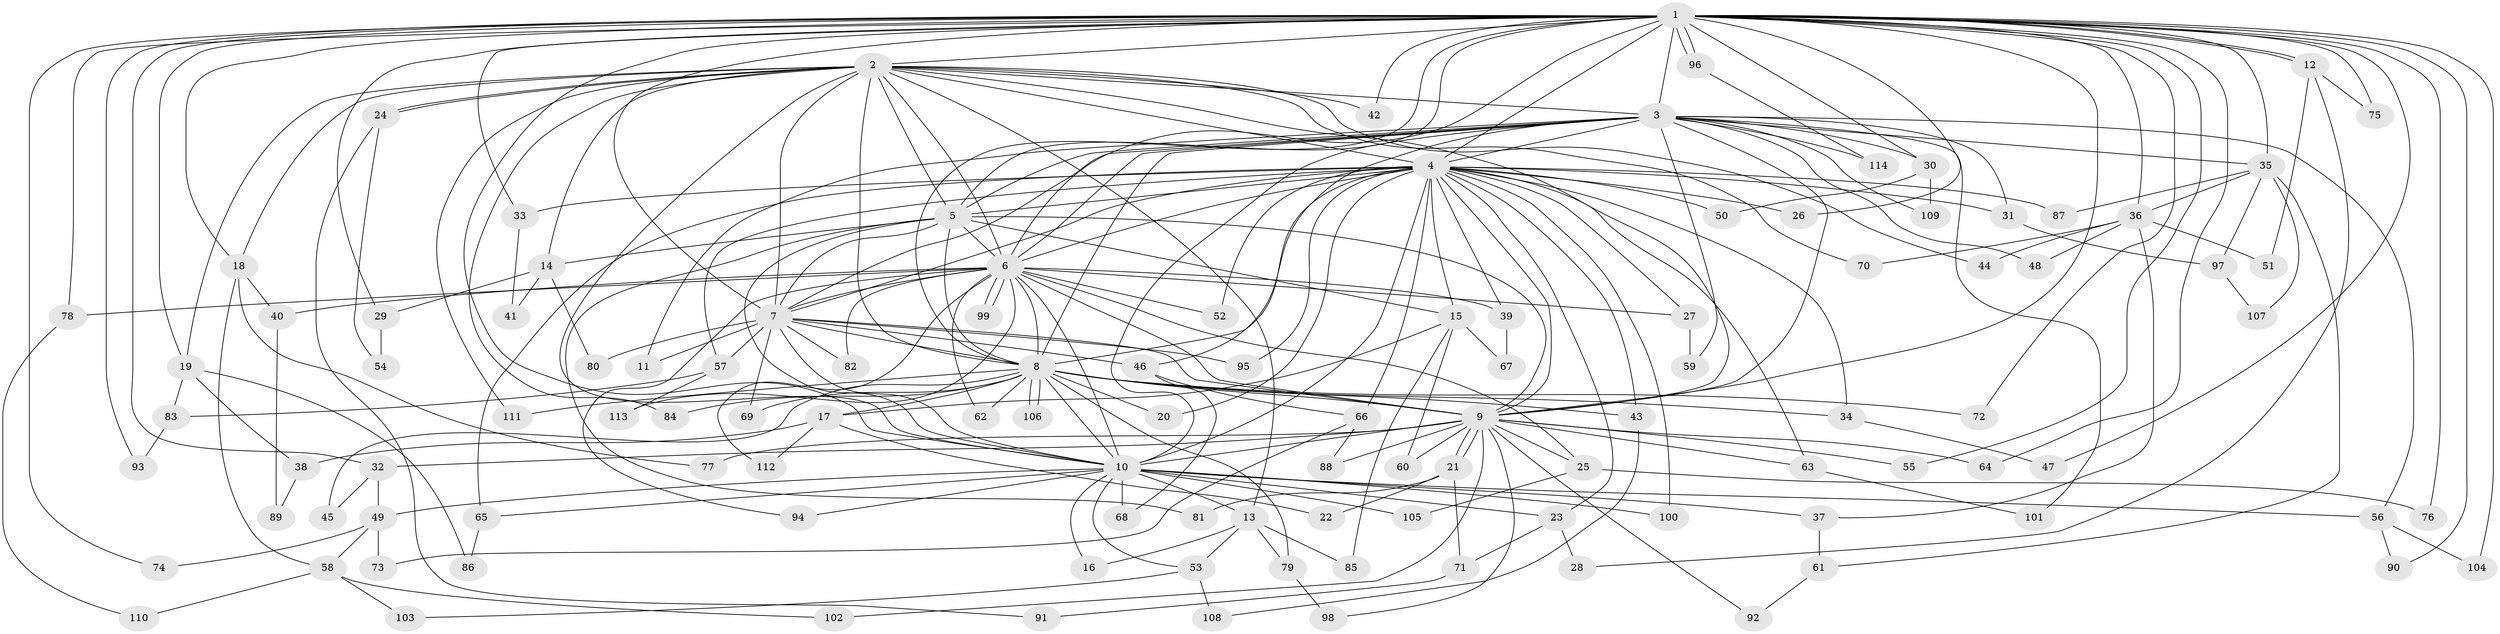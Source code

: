 // Generated by graph-tools (version 1.1) at 2025/11/02/27/25 16:11:03]
// undirected, 114 vertices, 253 edges
graph export_dot {
graph [start="1"]
  node [color=gray90,style=filled];
  1;
  2;
  3;
  4;
  5;
  6;
  7;
  8;
  9;
  10;
  11;
  12;
  13;
  14;
  15;
  16;
  17;
  18;
  19;
  20;
  21;
  22;
  23;
  24;
  25;
  26;
  27;
  28;
  29;
  30;
  31;
  32;
  33;
  34;
  35;
  36;
  37;
  38;
  39;
  40;
  41;
  42;
  43;
  44;
  45;
  46;
  47;
  48;
  49;
  50;
  51;
  52;
  53;
  54;
  55;
  56;
  57;
  58;
  59;
  60;
  61;
  62;
  63;
  64;
  65;
  66;
  67;
  68;
  69;
  70;
  71;
  72;
  73;
  74;
  75;
  76;
  77;
  78;
  79;
  80;
  81;
  82;
  83;
  84;
  85;
  86;
  87;
  88;
  89;
  90;
  91;
  92;
  93;
  94;
  95;
  96;
  97;
  98;
  99;
  100;
  101;
  102;
  103;
  104;
  105;
  106;
  107;
  108;
  109;
  110;
  111;
  112;
  113;
  114;
  1 -- 2;
  1 -- 3;
  1 -- 4;
  1 -- 5;
  1 -- 6;
  1 -- 7;
  1 -- 8;
  1 -- 9;
  1 -- 10;
  1 -- 12;
  1 -- 12;
  1 -- 18;
  1 -- 19;
  1 -- 26;
  1 -- 29;
  1 -- 30;
  1 -- 32;
  1 -- 33;
  1 -- 35;
  1 -- 36;
  1 -- 42;
  1 -- 47;
  1 -- 55;
  1 -- 64;
  1 -- 72;
  1 -- 74;
  1 -- 75;
  1 -- 76;
  1 -- 78;
  1 -- 90;
  1 -- 93;
  1 -- 96;
  1 -- 96;
  1 -- 104;
  2 -- 3;
  2 -- 4;
  2 -- 5;
  2 -- 6;
  2 -- 7;
  2 -- 8;
  2 -- 9;
  2 -- 10;
  2 -- 13;
  2 -- 14;
  2 -- 18;
  2 -- 19;
  2 -- 24;
  2 -- 24;
  2 -- 42;
  2 -- 44;
  2 -- 70;
  2 -- 84;
  2 -- 111;
  3 -- 4;
  3 -- 5;
  3 -- 6;
  3 -- 7;
  3 -- 8;
  3 -- 9;
  3 -- 10;
  3 -- 11;
  3 -- 30;
  3 -- 31;
  3 -- 35;
  3 -- 46;
  3 -- 48;
  3 -- 56;
  3 -- 59;
  3 -- 101;
  3 -- 109;
  3 -- 114;
  4 -- 5;
  4 -- 6;
  4 -- 7;
  4 -- 8;
  4 -- 9;
  4 -- 10;
  4 -- 15;
  4 -- 20;
  4 -- 23;
  4 -- 26;
  4 -- 27;
  4 -- 31;
  4 -- 33;
  4 -- 34;
  4 -- 39;
  4 -- 43;
  4 -- 50;
  4 -- 52;
  4 -- 57;
  4 -- 63;
  4 -- 65;
  4 -- 66;
  4 -- 87;
  4 -- 95;
  4 -- 100;
  5 -- 6;
  5 -- 7;
  5 -- 8;
  5 -- 9;
  5 -- 10;
  5 -- 14;
  5 -- 15;
  5 -- 81;
  6 -- 7;
  6 -- 8;
  6 -- 9;
  6 -- 10;
  6 -- 25;
  6 -- 27;
  6 -- 39;
  6 -- 40;
  6 -- 52;
  6 -- 62;
  6 -- 78;
  6 -- 82;
  6 -- 94;
  6 -- 99;
  6 -- 99;
  6 -- 112;
  6 -- 113;
  7 -- 8;
  7 -- 9;
  7 -- 10;
  7 -- 11;
  7 -- 46;
  7 -- 57;
  7 -- 69;
  7 -- 80;
  7 -- 82;
  7 -- 95;
  8 -- 9;
  8 -- 10;
  8 -- 17;
  8 -- 20;
  8 -- 34;
  8 -- 43;
  8 -- 45;
  8 -- 62;
  8 -- 69;
  8 -- 72;
  8 -- 79;
  8 -- 84;
  8 -- 106;
  8 -- 106;
  8 -- 111;
  9 -- 10;
  9 -- 21;
  9 -- 21;
  9 -- 25;
  9 -- 32;
  9 -- 55;
  9 -- 60;
  9 -- 63;
  9 -- 64;
  9 -- 77;
  9 -- 88;
  9 -- 92;
  9 -- 98;
  9 -- 102;
  10 -- 13;
  10 -- 16;
  10 -- 23;
  10 -- 37;
  10 -- 49;
  10 -- 53;
  10 -- 56;
  10 -- 65;
  10 -- 68;
  10 -- 94;
  10 -- 100;
  10 -- 105;
  12 -- 28;
  12 -- 51;
  12 -- 75;
  13 -- 16;
  13 -- 53;
  13 -- 79;
  13 -- 85;
  14 -- 29;
  14 -- 41;
  14 -- 80;
  15 -- 17;
  15 -- 60;
  15 -- 67;
  15 -- 85;
  17 -- 22;
  17 -- 38;
  17 -- 112;
  18 -- 40;
  18 -- 58;
  18 -- 77;
  19 -- 38;
  19 -- 83;
  19 -- 86;
  21 -- 22;
  21 -- 71;
  21 -- 81;
  23 -- 28;
  23 -- 71;
  24 -- 54;
  24 -- 91;
  25 -- 76;
  25 -- 105;
  27 -- 59;
  29 -- 54;
  30 -- 50;
  30 -- 109;
  31 -- 97;
  32 -- 45;
  32 -- 49;
  33 -- 41;
  34 -- 47;
  35 -- 36;
  35 -- 61;
  35 -- 87;
  35 -- 97;
  35 -- 107;
  36 -- 37;
  36 -- 44;
  36 -- 48;
  36 -- 51;
  36 -- 70;
  37 -- 61;
  38 -- 89;
  39 -- 67;
  40 -- 89;
  43 -- 108;
  46 -- 66;
  46 -- 68;
  49 -- 58;
  49 -- 73;
  49 -- 74;
  53 -- 103;
  53 -- 108;
  56 -- 90;
  56 -- 104;
  57 -- 83;
  57 -- 113;
  58 -- 102;
  58 -- 103;
  58 -- 110;
  61 -- 92;
  63 -- 101;
  65 -- 86;
  66 -- 73;
  66 -- 88;
  71 -- 91;
  78 -- 110;
  79 -- 98;
  83 -- 93;
  96 -- 114;
  97 -- 107;
}
